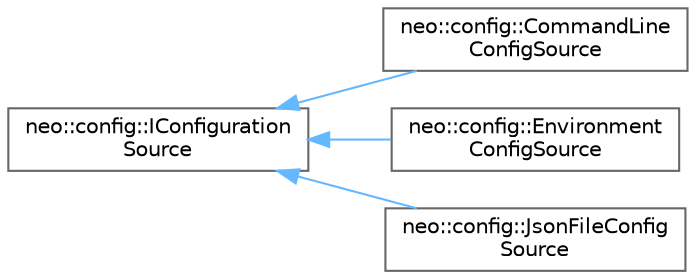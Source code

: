 digraph "Graphical Class Hierarchy"
{
 // LATEX_PDF_SIZE
  bgcolor="transparent";
  edge [fontname=Helvetica,fontsize=10,labelfontname=Helvetica,labelfontsize=10];
  node [fontname=Helvetica,fontsize=10,shape=box,height=0.2,width=0.4];
  rankdir="LR";
  Node0 [id="Node000000",label="neo::config::IConfiguration\lSource",height=0.2,width=0.4,color="grey40", fillcolor="white", style="filled",URL="$classneo_1_1config_1_1_i_configuration_source.html",tooltip="Configuration source interface."];
  Node0 -> Node1 [id="edge93_Node000000_Node000001",dir="back",color="steelblue1",style="solid",tooltip=" "];
  Node1 [id="Node000001",label="neo::config::CommandLine\lConfigSource",height=0.2,width=0.4,color="grey40", fillcolor="white", style="filled",URL="$classneo_1_1config_1_1_command_line_config_source.html",tooltip="Command line arguments configuration source."];
  Node0 -> Node2 [id="edge94_Node000000_Node000002",dir="back",color="steelblue1",style="solid",tooltip=" "];
  Node2 [id="Node000002",label="neo::config::Environment\lConfigSource",height=0.2,width=0.4,color="grey40", fillcolor="white", style="filled",URL="$classneo_1_1config_1_1_environment_config_source.html",tooltip="Environment variables configuration source."];
  Node0 -> Node3 [id="edge95_Node000000_Node000003",dir="back",color="steelblue1",style="solid",tooltip=" "];
  Node3 [id="Node000003",label="neo::config::JsonFileConfig\lSource",height=0.2,width=0.4,color="grey40", fillcolor="white", style="filled",URL="$classneo_1_1config_1_1_json_file_config_source.html",tooltip="JSON file configuration source."];
}

